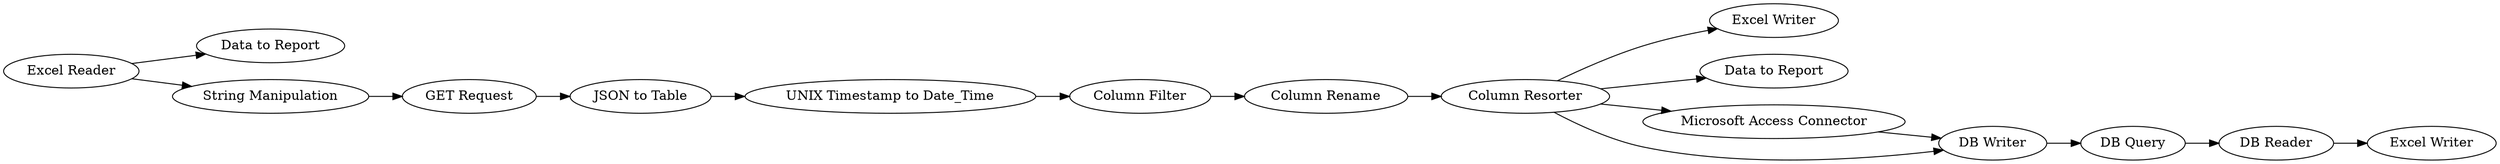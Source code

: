 digraph {
	7 [label="GET Request"]
	8 [label="JSON to Table"]
	9 [label="Column Filter"]
	10 [label="Excel Reader"]
	11 [label="Excel Writer"]
	13 [label="Data to Report"]
	14 [label="Column Rename"]
	15 [label="Column Resorter"]
	731 [label="String Manipulation"]
	732 [label="UNIX Timestamp to Date_Time"]
	733 [label="Data to Report"]
	735 [label="Microsoft Access Connector"]
	738 [label="DB Writer"]
	739 [label="DB Query"]
	740 [label="DB Reader"]
	742 [label="Excel Writer"]
	7 -> 8
	8 -> 732
	9 -> 14
	10 -> 13
	10 -> 731
	14 -> 15
	15 -> 11
	15 -> 738
	15 -> 735
	15 -> 733
	731 -> 7
	732 -> 9
	735 -> 738
	738 -> 739
	739 -> 740
	740 -> 742
	rankdir=LR
}
